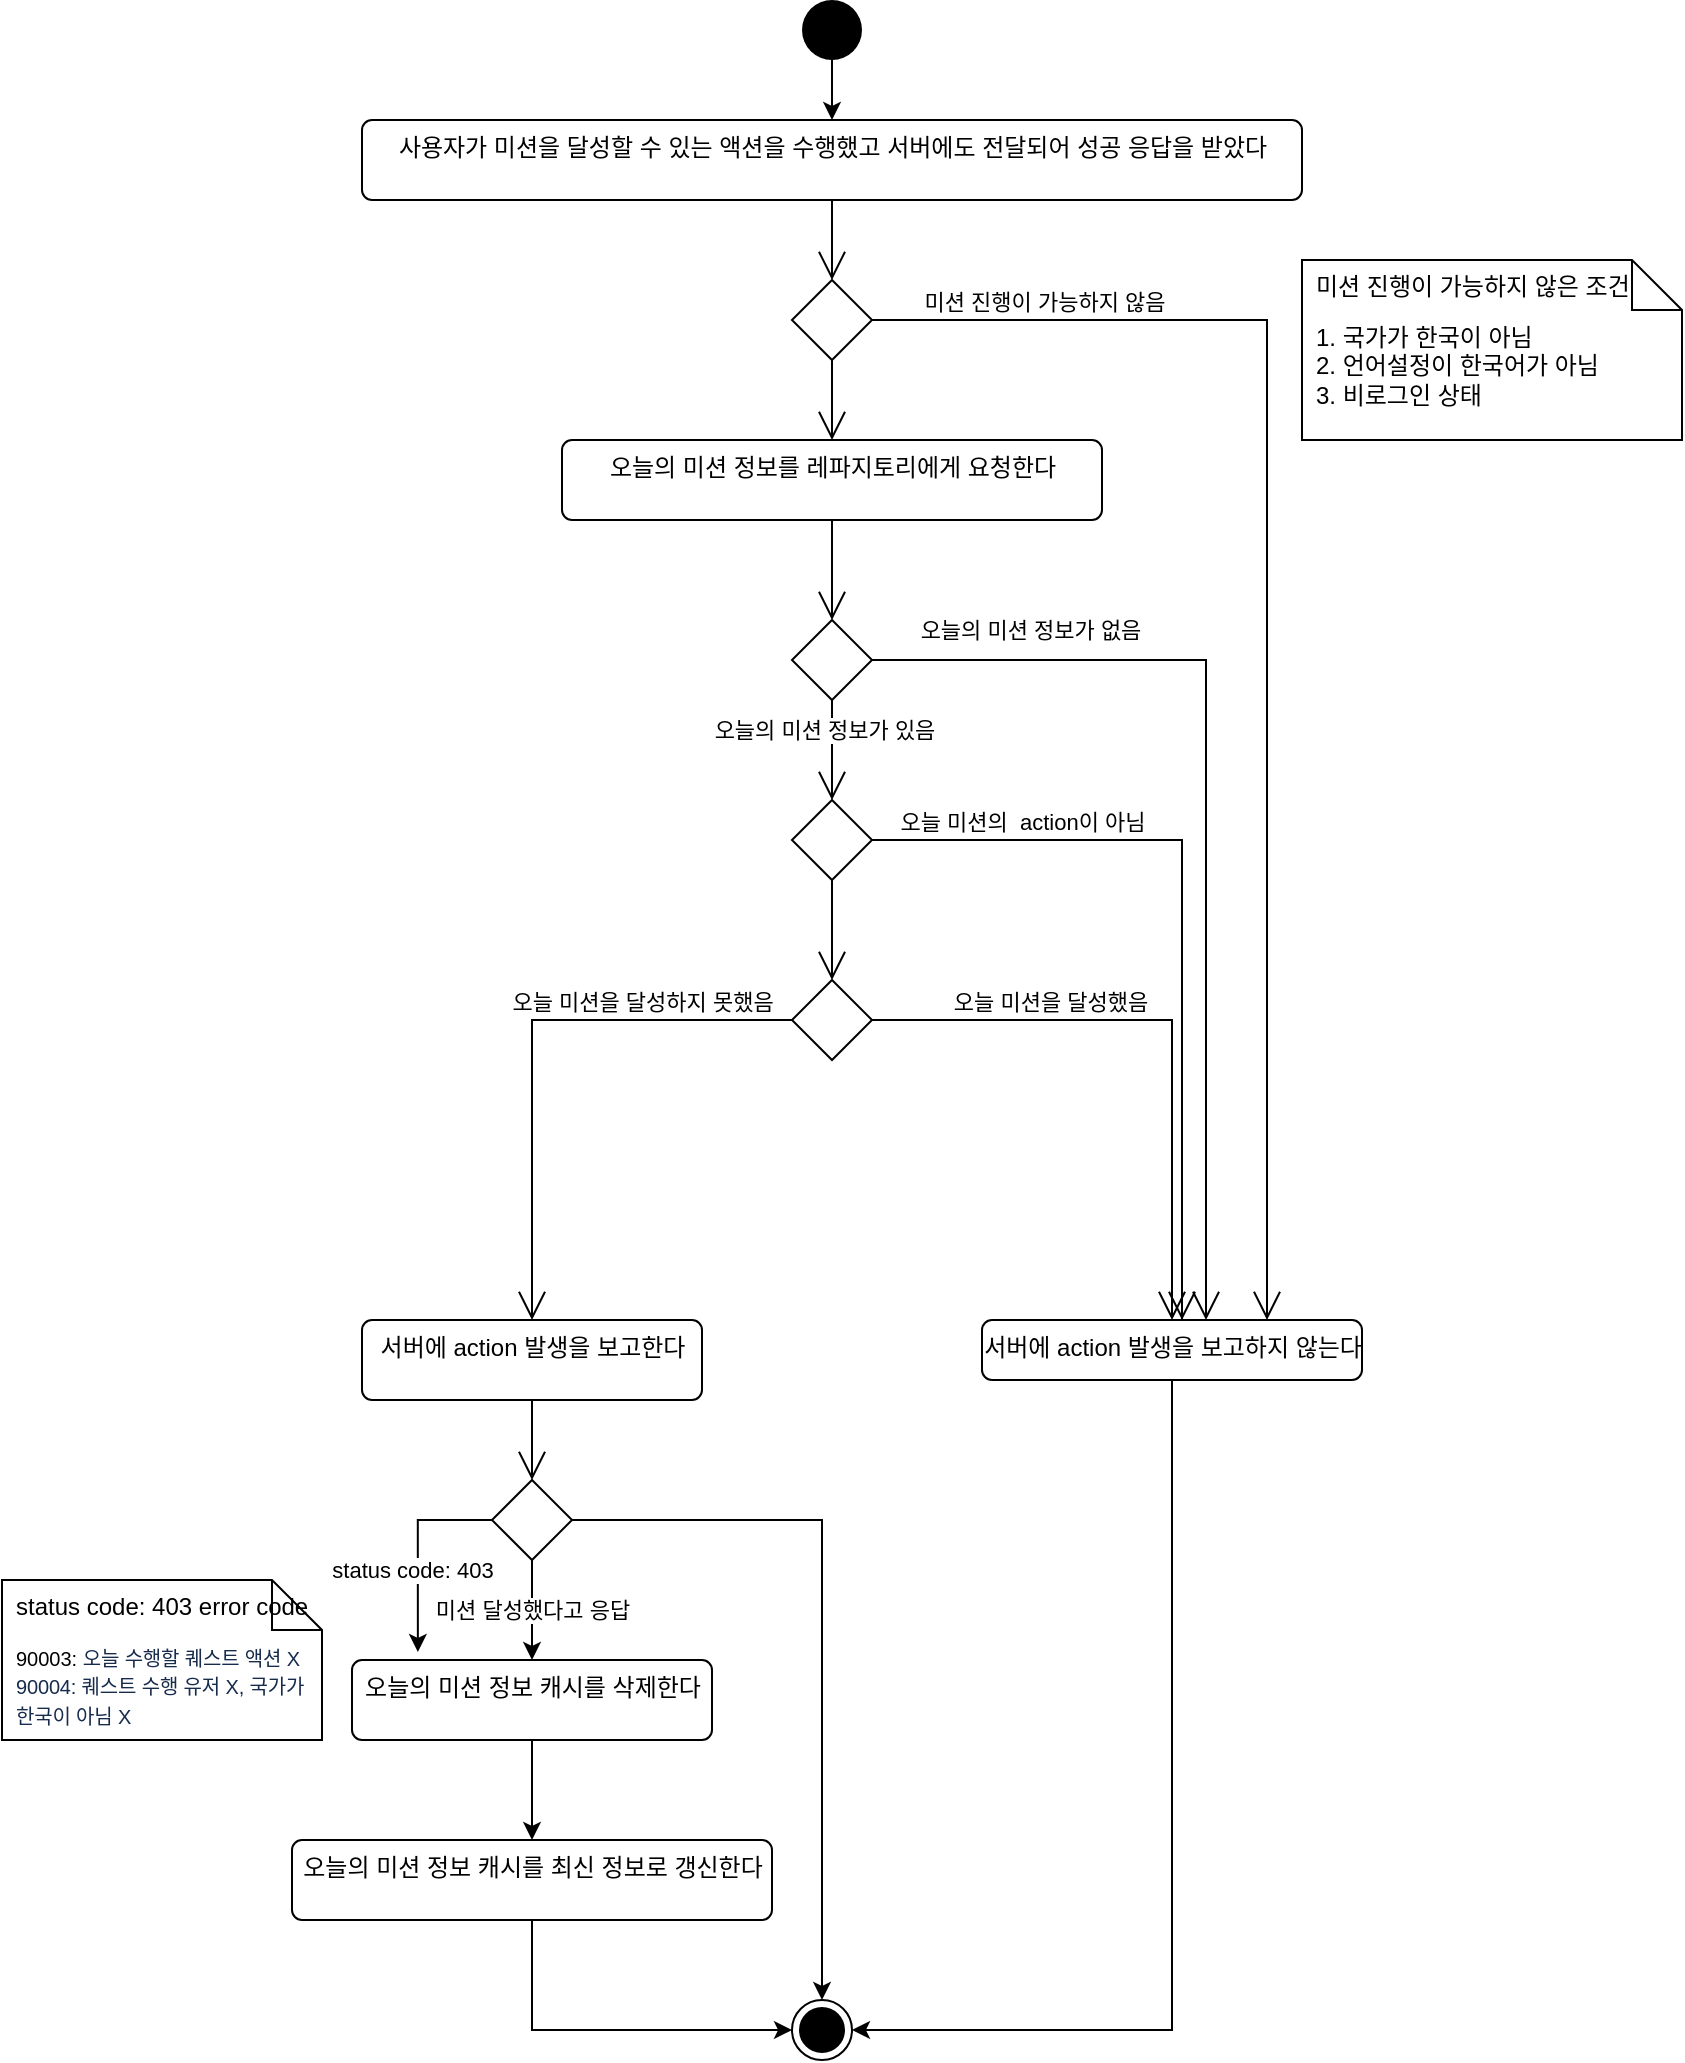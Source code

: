 <mxfile version="14.7.8" type="github">
  <diagram id="GfeuRMPr9Bc08lo4q1Z1" name="Onboarding Quest Action">
    <mxGraphModel dx="728" dy="661" grid="1" gridSize="10" guides="1" tooltips="1" connect="1" arrows="1" fold="1" page="1" pageScale="1" pageWidth="850" pageHeight="1100" math="0" shadow="0">
      <root>
        <mxCell id="oKqIJiOsQRa1msyX4qbT-0" />
        <mxCell id="oKqIJiOsQRa1msyX4qbT-1" parent="oKqIJiOsQRa1msyX4qbT-0" />
        <mxCell id="oKqIJiOsQRa1msyX4qbT-16" value="" style="edgeStyle=orthogonalEdgeStyle;rounded=0;orthogonalLoop=1;jettySize=auto;html=1;" parent="oKqIJiOsQRa1msyX4qbT-1" source="oKqIJiOsQRa1msyX4qbT-4" target="oKqIJiOsQRa1msyX4qbT-6" edge="1">
          <mxGeometry relative="1" as="geometry" />
        </mxCell>
        <mxCell id="oKqIJiOsQRa1msyX4qbT-4" value="" style="ellipse;fillColor=#000000;strokeColor=none;" parent="oKqIJiOsQRa1msyX4qbT-1" vertex="1">
          <mxGeometry x="400" y="110" width="30" height="30" as="geometry" />
        </mxCell>
        <mxCell id="oKqIJiOsQRa1msyX4qbT-5" value="" style="ellipse;html=1;shape=endState;fillColor=#000000;strokeColor=#000000;" parent="oKqIJiOsQRa1msyX4qbT-1" vertex="1">
          <mxGeometry x="395" y="1110" width="30" height="30" as="geometry" />
        </mxCell>
        <mxCell id="oKqIJiOsQRa1msyX4qbT-6" value="사용자가 미션을 달성할 수 있는 액션을 수행했고 서버에도 전달되어 성공 응답을 받았다" style="html=1;align=center;verticalAlign=top;rounded=1;absoluteArcSize=1;arcSize=10;dashed=0;" parent="oKqIJiOsQRa1msyX4qbT-1" vertex="1">
          <mxGeometry x="180" y="170" width="470" height="40" as="geometry" />
        </mxCell>
        <mxCell id="oKqIJiOsQRa1msyX4qbT-17" value="오늘의 미션 정보를 레파지토리에게 요청한다" style="html=1;align=center;verticalAlign=top;rounded=1;absoluteArcSize=1;arcSize=10;dashed=0;" parent="oKqIJiOsQRa1msyX4qbT-1" vertex="1">
          <mxGeometry x="280" y="330" width="270" height="40" as="geometry" />
        </mxCell>
        <mxCell id="oKqIJiOsQRa1msyX4qbT-19" value="서버에 action 발생을 보고한다" style="html=1;align=center;verticalAlign=top;rounded=1;absoluteArcSize=1;arcSize=10;dashed=0;" parent="oKqIJiOsQRa1msyX4qbT-1" vertex="1">
          <mxGeometry x="180" y="770" width="170" height="40" as="geometry" />
        </mxCell>
        <mxCell id="oKqIJiOsQRa1msyX4qbT-20" value="" style="shape=rhombus;html=1;verticalLabelPosition=bottom;verticalAlignment=top;" parent="oKqIJiOsQRa1msyX4qbT-1" vertex="1">
          <mxGeometry x="395" y="250" width="40" height="40" as="geometry" />
        </mxCell>
        <mxCell id="oKqIJiOsQRa1msyX4qbT-21" value="" style="edgeStyle=elbowEdgeStyle;html=1;elbow=horizontal;align=right;verticalAlign=bottom;endArrow=none;rounded=0;labelBackgroundColor=none;startArrow=open;startSize=12;entryX=0.5;entryY=1;entryDx=0;entryDy=0;" parent="oKqIJiOsQRa1msyX4qbT-1" source="oKqIJiOsQRa1msyX4qbT-20" target="oKqIJiOsQRa1msyX4qbT-6" edge="1">
          <mxGeometry relative="1" as="geometry">
            <mxPoint x="534" y="200" as="targetPoint" />
          </mxGeometry>
        </mxCell>
        <mxCell id="oKqIJiOsQRa1msyX4qbT-22" value="미션 진행이 가능하지 않음" style="edgeStyle=elbowEdgeStyle;html=1;elbow=vertical;verticalAlign=bottom;endArrow=open;rounded=0;labelBackgroundColor=none;endSize=12;entryX=0.75;entryY=0;entryDx=0;entryDy=0;" parent="oKqIJiOsQRa1msyX4qbT-1" source="oKqIJiOsQRa1msyX4qbT-20" target="oKqIJiOsQRa1msyX4qbT-18" edge="1">
          <mxGeometry x="-0.753" relative="1" as="geometry">
            <mxPoint x="620" y="760" as="targetPoint" />
            <Array as="points">
              <mxPoint x="580" y="270" />
            </Array>
            <mxPoint as="offset" />
          </mxGeometry>
        </mxCell>
        <mxCell id="oKqIJiOsQRa1msyX4qbT-23" value="" style="edgeStyle=elbowEdgeStyle;html=1;elbow=horizontal;verticalAlign=bottom;endArrow=open;rounded=0;labelBackgroundColor=none;endSize=12;entryX=0.5;entryY=0;entryDx=0;entryDy=0;" parent="oKqIJiOsQRa1msyX4qbT-1" source="oKqIJiOsQRa1msyX4qbT-20" target="oKqIJiOsQRa1msyX4qbT-17" edge="1">
          <mxGeometry relative="1" as="geometry">
            <mxPoint x="315" y="270" as="targetPoint" />
          </mxGeometry>
        </mxCell>
        <mxCell id="oKqIJiOsQRa1msyX4qbT-24" value="" style="shape=rhombus;html=1;verticalLabelPosition=bottom;verticalAlignment=top;" parent="oKqIJiOsQRa1msyX4qbT-1" vertex="1">
          <mxGeometry x="395" y="420" width="40" height="40" as="geometry" />
        </mxCell>
        <mxCell id="oKqIJiOsQRa1msyX4qbT-25" value="" style="edgeStyle=elbowEdgeStyle;html=1;elbow=horizontal;align=right;verticalAlign=bottom;endArrow=none;rounded=0;labelBackgroundColor=none;startArrow=open;startSize=12;entryX=0.5;entryY=1;entryDx=0;entryDy=0;" parent="oKqIJiOsQRa1msyX4qbT-1" source="oKqIJiOsQRa1msyX4qbT-24" target="oKqIJiOsQRa1msyX4qbT-17" edge="1">
          <mxGeometry relative="1" as="geometry">
            <mxPoint x="450" y="380" as="targetPoint" />
          </mxGeometry>
        </mxCell>
        <mxCell id="oKqIJiOsQRa1msyX4qbT-26" value="오늘의 미션 정보가 없음" style="edgeStyle=elbowEdgeStyle;html=1;elbow=vertical;verticalAlign=bottom;endArrow=open;rounded=0;labelBackgroundColor=none;endSize=12;exitX=1;exitY=0.5;exitDx=0;exitDy=0;" parent="oKqIJiOsQRa1msyX4qbT-1" source="oKqIJiOsQRa1msyX4qbT-24" edge="1">
          <mxGeometry x="-0.684" y="6" relative="1" as="geometry">
            <mxPoint x="602" y="770" as="targetPoint" />
            <mxPoint x="468" y="436" as="sourcePoint" />
            <Array as="points">
              <mxPoint x="540" y="440" />
            </Array>
            <mxPoint as="offset" />
          </mxGeometry>
        </mxCell>
        <mxCell id="oKqIJiOsQRa1msyX4qbT-28" value="" style="shape=rhombus;html=1;verticalLabelPosition=bottom;verticalAlignment=top;" parent="oKqIJiOsQRa1msyX4qbT-1" vertex="1">
          <mxGeometry x="395" y="510" width="40" height="40" as="geometry" />
        </mxCell>
        <mxCell id="oKqIJiOsQRa1msyX4qbT-29" value="" style="edgeStyle=elbowEdgeStyle;html=1;elbow=horizontal;align=right;verticalAlign=bottom;endArrow=none;rounded=0;labelBackgroundColor=none;startArrow=open;startSize=12;entryX=0.5;entryY=1;entryDx=0;entryDy=0;" parent="oKqIJiOsQRa1msyX4qbT-1" source="oKqIJiOsQRa1msyX4qbT-28" target="oKqIJiOsQRa1msyX4qbT-24" edge="1">
          <mxGeometry relative="1" as="geometry">
            <mxPoint x="415" y="470" as="targetPoint" />
          </mxGeometry>
        </mxCell>
        <mxCell id="GmmC5eckfq9Hk3q0JXam-0" value="오늘의 미션 정보가 있음" style="edgeLabel;html=1;align=center;verticalAlign=middle;resizable=0;points=[];" connectable="0" vertex="1" parent="oKqIJiOsQRa1msyX4qbT-29">
          <mxGeometry x="0.4" y="4" relative="1" as="geometry">
            <mxPoint as="offset" />
          </mxGeometry>
        </mxCell>
        <mxCell id="oKqIJiOsQRa1msyX4qbT-30" value="오늘 미션의 &amp;nbsp;action이 아님" style="edgeStyle=elbowEdgeStyle;html=1;elbow=horizontal;verticalAlign=bottom;endArrow=open;rounded=0;labelBackgroundColor=none;endSize=12;startArrow=none;" parent="oKqIJiOsQRa1msyX4qbT-1" source="oKqIJiOsQRa1msyX4qbT-18" edge="1">
          <mxGeometry y="-144" relative="1" as="geometry">
            <mxPoint x="590" y="770" as="targetPoint" />
            <Array as="points">
              <mxPoint x="590" y="650" />
            </Array>
            <mxPoint x="64" y="-120" as="offset" />
          </mxGeometry>
        </mxCell>
        <mxCell id="oKqIJiOsQRa1msyX4qbT-32" value="" style="shape=rhombus;html=1;verticalLabelPosition=bottom;verticalAlignment=top;" parent="oKqIJiOsQRa1msyX4qbT-1" vertex="1">
          <mxGeometry x="395" y="600" width="40" height="40" as="geometry" />
        </mxCell>
        <mxCell id="oKqIJiOsQRa1msyX4qbT-33" value="" style="edgeStyle=elbowEdgeStyle;html=1;elbow=horizontal;align=right;verticalAlign=bottom;endArrow=none;rounded=0;labelBackgroundColor=none;startArrow=open;startSize=12;entryX=0.5;entryY=1;entryDx=0;entryDy=0;" parent="oKqIJiOsQRa1msyX4qbT-1" source="oKqIJiOsQRa1msyX4qbT-32" target="oKqIJiOsQRa1msyX4qbT-28" edge="1">
          <mxGeometry relative="1" as="geometry">
            <mxPoint x="415" y="560" as="targetPoint" />
          </mxGeometry>
        </mxCell>
        <mxCell id="oKqIJiOsQRa1msyX4qbT-34" value="오늘 미션을 달성했음" style="edgeStyle=elbowEdgeStyle;html=1;elbow=vertical;verticalAlign=bottom;endArrow=open;rounded=0;labelBackgroundColor=none;endSize=12;entryX=0.5;entryY=0;entryDx=0;entryDy=0;" parent="oKqIJiOsQRa1msyX4qbT-1" source="oKqIJiOsQRa1msyX4qbT-32" target="oKqIJiOsQRa1msyX4qbT-18" edge="1">
          <mxGeometry x="-0.409" relative="1" as="geometry">
            <mxPoint x="640" y="620" as="targetPoint" />
            <Array as="points">
              <mxPoint x="510" y="620" />
              <mxPoint x="565" y="620" />
            </Array>
            <mxPoint as="offset" />
          </mxGeometry>
        </mxCell>
        <mxCell id="oKqIJiOsQRa1msyX4qbT-35" value="오늘 미션을 달성하지 못했음" style="edgeStyle=elbowEdgeStyle;html=1;elbow=vertical;verticalAlign=bottom;endArrow=open;rounded=0;labelBackgroundColor=none;endSize=12;entryX=0.5;entryY=0;entryDx=0;entryDy=0;" parent="oKqIJiOsQRa1msyX4qbT-1" source="oKqIJiOsQRa1msyX4qbT-32" target="oKqIJiOsQRa1msyX4qbT-19" edge="1">
          <mxGeometry x="-0.464" relative="1" as="geometry">
            <mxPoint x="240" y="610" as="targetPoint" />
            <Array as="points">
              <mxPoint x="350" y="620" />
              <mxPoint x="350" y="610" />
            </Array>
            <mxPoint as="offset" />
          </mxGeometry>
        </mxCell>
        <mxCell id="oKqIJiOsQRa1msyX4qbT-36" value="1. 국가가 한국이 아님&lt;br&gt;2. 언어설정이 한국어가 아님&lt;br&gt;3. 비로그인 상태&amp;nbsp;" style="shape=note2;boundedLbl=1;whiteSpace=wrap;html=1;size=25;verticalAlign=top;align=left;spacingLeft=5;" parent="oKqIJiOsQRa1msyX4qbT-1" vertex="1">
          <mxGeometry x="650" y="240" width="190" height="90" as="geometry" />
        </mxCell>
        <mxCell id="oKqIJiOsQRa1msyX4qbT-37" value="미션 진행이 가능하지 않은 조건" style="resizeWidth=1;part=1;strokeColor=none;fillColor=none;align=left;spacingLeft=5;" parent="oKqIJiOsQRa1msyX4qbT-36" vertex="1">
          <mxGeometry width="190" height="25" relative="1" as="geometry" />
        </mxCell>
        <mxCell id="d4FQDAHZoH60z3Fzi4Mt-6" style="edgeStyle=orthogonalEdgeStyle;rounded=0;orthogonalLoop=1;jettySize=auto;html=1;exitX=0.5;exitY=1;exitDx=0;exitDy=0;entryX=1;entryY=0.5;entryDx=0;entryDy=0;" edge="1" parent="oKqIJiOsQRa1msyX4qbT-1" source="oKqIJiOsQRa1msyX4qbT-18" target="oKqIJiOsQRa1msyX4qbT-5">
          <mxGeometry relative="1" as="geometry" />
        </mxCell>
        <mxCell id="oKqIJiOsQRa1msyX4qbT-18" value="서버에 action 발생을 보고하지 않는다" style="html=1;align=center;verticalAlign=top;rounded=1;absoluteArcSize=1;arcSize=10;dashed=0;" parent="oKqIJiOsQRa1msyX4qbT-1" vertex="1">
          <mxGeometry x="490" y="770" width="190" height="30" as="geometry" />
        </mxCell>
        <mxCell id="oKqIJiOsQRa1msyX4qbT-38" value="" style="edgeStyle=elbowEdgeStyle;html=1;elbow=horizontal;verticalAlign=bottom;endArrow=none;rounded=0;labelBackgroundColor=none;endSize=12;" parent="oKqIJiOsQRa1msyX4qbT-1" source="oKqIJiOsQRa1msyX4qbT-28" target="oKqIJiOsQRa1msyX4qbT-18" edge="1">
          <mxGeometry x="-0.574" y="10" relative="1" as="geometry">
            <mxPoint x="590" y="770" as="targetPoint" />
            <mxPoint x="435" y="530" as="sourcePoint" />
            <Array as="points">
              <mxPoint x="590" y="530" />
            </Array>
            <mxPoint as="offset" />
          </mxGeometry>
        </mxCell>
        <mxCell id="d4FQDAHZoH60z3Fzi4Mt-2" style="edgeStyle=orthogonalEdgeStyle;rounded=0;orthogonalLoop=1;jettySize=auto;html=1;" edge="1" parent="oKqIJiOsQRa1msyX4qbT-1" source="oKqIJiOsQRa1msyX4qbT-41" target="oKqIJiOsQRa1msyX4qbT-5">
          <mxGeometry relative="1" as="geometry" />
        </mxCell>
        <mxCell id="d4FQDAHZoH60z3Fzi4Mt-7" value="미션 달성했다고 응답" style="edgeStyle=orthogonalEdgeStyle;rounded=0;orthogonalLoop=1;jettySize=auto;html=1;entryX=0.5;entryY=0;entryDx=0;entryDy=0;" edge="1" parent="oKqIJiOsQRa1msyX4qbT-1" source="oKqIJiOsQRa1msyX4qbT-41" target="oKqIJiOsQRa1msyX4qbT-55">
          <mxGeometry relative="1" as="geometry" />
        </mxCell>
        <mxCell id="d4FQDAHZoH60z3Fzi4Mt-8" style="edgeStyle=orthogonalEdgeStyle;rounded=0;orthogonalLoop=1;jettySize=auto;html=1;entryX=0.183;entryY=-0.1;entryDx=0;entryDy=0;entryPerimeter=0;" edge="1" parent="oKqIJiOsQRa1msyX4qbT-1" source="oKqIJiOsQRa1msyX4qbT-41" target="oKqIJiOsQRa1msyX4qbT-55">
          <mxGeometry relative="1" as="geometry">
            <mxPoint x="210" y="930" as="targetPoint" />
            <Array as="points">
              <mxPoint x="208" y="870" />
            </Array>
          </mxGeometry>
        </mxCell>
        <mxCell id="d4FQDAHZoH60z3Fzi4Mt-9" value="status code: 403" style="edgeLabel;html=1;align=center;verticalAlign=middle;resizable=0;points=[];" vertex="1" connectable="0" parent="d4FQDAHZoH60z3Fzi4Mt-8">
          <mxGeometry x="0.205" y="-3" relative="1" as="geometry">
            <mxPoint as="offset" />
          </mxGeometry>
        </mxCell>
        <mxCell id="oKqIJiOsQRa1msyX4qbT-41" value="" style="shape=rhombus;html=1;verticalLabelPosition=bottom;verticalAlignment=top;" parent="oKqIJiOsQRa1msyX4qbT-1" vertex="1">
          <mxGeometry x="245" y="850" width="40" height="40" as="geometry" />
        </mxCell>
        <mxCell id="oKqIJiOsQRa1msyX4qbT-42" value="" style="edgeStyle=elbowEdgeStyle;html=1;elbow=horizontal;align=right;verticalAlign=bottom;endArrow=none;rounded=0;labelBackgroundColor=none;startArrow=open;startSize=12;" parent="oKqIJiOsQRa1msyX4qbT-1" source="oKqIJiOsQRa1msyX4qbT-41" edge="1">
          <mxGeometry relative="1" as="geometry">
            <mxPoint x="265" y="810" as="targetPoint" />
          </mxGeometry>
        </mxCell>
        <mxCell id="d4FQDAHZoH60z3Fzi4Mt-3" style="edgeStyle=orthogonalEdgeStyle;rounded=0;orthogonalLoop=1;jettySize=auto;html=1;exitX=0.5;exitY=1;exitDx=0;exitDy=0;entryX=0;entryY=0.5;entryDx=0;entryDy=0;" edge="1" parent="oKqIJiOsQRa1msyX4qbT-1" source="oKqIJiOsQRa1msyX4qbT-45" target="oKqIJiOsQRa1msyX4qbT-5">
          <mxGeometry relative="1" as="geometry" />
        </mxCell>
        <mxCell id="oKqIJiOsQRa1msyX4qbT-45" value="오늘의 미션 정보 캐시를 최신 정보로 갱신한다" style="html=1;align=center;verticalAlign=top;rounded=1;absoluteArcSize=1;arcSize=10;dashed=0;" parent="oKqIJiOsQRa1msyX4qbT-1" vertex="1">
          <mxGeometry x="145" y="1030" width="240" height="40" as="geometry" />
        </mxCell>
        <mxCell id="oKqIJiOsQRa1msyX4qbT-51" value="&lt;font style=&quot;font-size: 10px&quot;&gt;90003:&amp;nbsp;&lt;span style=&quot;color: rgb(23 , 43 , 77) ; font-family: , &amp;#34;blinkmacsystemfont&amp;#34; , &amp;#34;segoe ui&amp;#34; , &amp;#34;roboto&amp;#34; , &amp;#34;noto sans&amp;#34; , &amp;#34;ubuntu&amp;#34; , &amp;#34;droid sans&amp;#34; , &amp;#34;helvetica neue&amp;#34; , sans-serif ; letter-spacing: -0.08px ; background-color: rgb(255 , 255 , 255)&quot;&gt;오늘 수행할 퀘스트 액션 X&lt;br&gt;90004: 퀘스트 수행 유저 X, 국가가 한국이 아님 X&amp;nbsp;&lt;br&gt;&lt;/span&gt;&lt;/font&gt;" style="shape=note2;boundedLbl=1;whiteSpace=wrap;html=1;size=25;verticalAlign=top;align=left;spacingLeft=5;" parent="oKqIJiOsQRa1msyX4qbT-1" vertex="1">
          <mxGeometry y="900" width="160" height="80" as="geometry" />
        </mxCell>
        <mxCell id="oKqIJiOsQRa1msyX4qbT-52" value="status code: 403 error code" style="resizeWidth=1;part=1;strokeColor=none;fillColor=none;align=left;spacingLeft=5;" parent="oKqIJiOsQRa1msyX4qbT-51" vertex="1">
          <mxGeometry width="160" height="25" relative="1" as="geometry" />
        </mxCell>
        <mxCell id="oKqIJiOsQRa1msyX4qbT-56" value="" style="edgeStyle=orthogonalEdgeStyle;rounded=0;orthogonalLoop=1;jettySize=auto;html=1;" parent="oKqIJiOsQRa1msyX4qbT-1" source="oKqIJiOsQRa1msyX4qbT-55" target="oKqIJiOsQRa1msyX4qbT-45" edge="1">
          <mxGeometry relative="1" as="geometry" />
        </mxCell>
        <mxCell id="oKqIJiOsQRa1msyX4qbT-55" value="오늘의 미션 정보 캐시를 삭제한다" style="html=1;align=center;verticalAlign=top;rounded=1;absoluteArcSize=1;arcSize=10;dashed=0;" parent="oKqIJiOsQRa1msyX4qbT-1" vertex="1">
          <mxGeometry x="175" y="940" width="180" height="40" as="geometry" />
        </mxCell>
      </root>
    </mxGraphModel>
  </diagram>
</mxfile>
